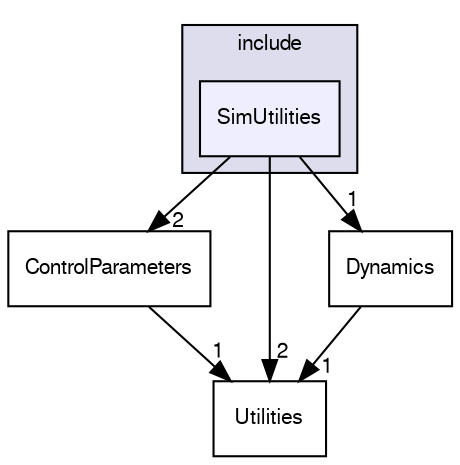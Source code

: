 digraph "SimUtilities" {
  compound=true
  node [ fontsize="10", fontname="FreeSans"];
  edge [ labelfontsize="10", labelfontname="FreeSans"];
  subgraph clusterdir_275ce76ae8a9e2090fbb7142d3994a0e {
    graph [ bgcolor="#ddddee", pencolor="black", label="include" fontname="FreeSans", fontsize="10", URL="dir_275ce76ae8a9e2090fbb7142d3994a0e.html"]
  dir_40e4bebcfe6993b9675b689d3c5267ab [shape=box, label="SimUtilities", style="filled", fillcolor="#eeeeff", pencolor="black", URL="dir_40e4bebcfe6993b9675b689d3c5267ab.html"];
  }
  dir_57c533dd6f4c82f27a57200a3e65fbf3 [shape=box label="ControlParameters" URL="dir_57c533dd6f4c82f27a57200a3e65fbf3.html"];
  dir_d631aa3083290dc23dd8bdcd7ad213ec [shape=box label="Utilities" URL="dir_d631aa3083290dc23dd8bdcd7ad213ec.html"];
  dir_5f249a132d763dc59b0ff1086b98b7c1 [shape=box label="Dynamics" URL="dir_5f249a132d763dc59b0ff1086b98b7c1.html"];
  dir_57c533dd6f4c82f27a57200a3e65fbf3->dir_d631aa3083290dc23dd8bdcd7ad213ec [headlabel="1", labeldistance=1.5 headhref="dir_000017_000007.html"];
  dir_5f249a132d763dc59b0ff1086b98b7c1->dir_d631aa3083290dc23dd8bdcd7ad213ec [headlabel="1", labeldistance=1.5 headhref="dir_000006_000007.html"];
  dir_40e4bebcfe6993b9675b689d3c5267ab->dir_57c533dd6f4c82f27a57200a3e65fbf3 [headlabel="2", labeldistance=1.5 headhref="dir_000021_000017.html"];
  dir_40e4bebcfe6993b9675b689d3c5267ab->dir_d631aa3083290dc23dd8bdcd7ad213ec [headlabel="2", labeldistance=1.5 headhref="dir_000021_000007.html"];
  dir_40e4bebcfe6993b9675b689d3c5267ab->dir_5f249a132d763dc59b0ff1086b98b7c1 [headlabel="1", labeldistance=1.5 headhref="dir_000021_000006.html"];
}
